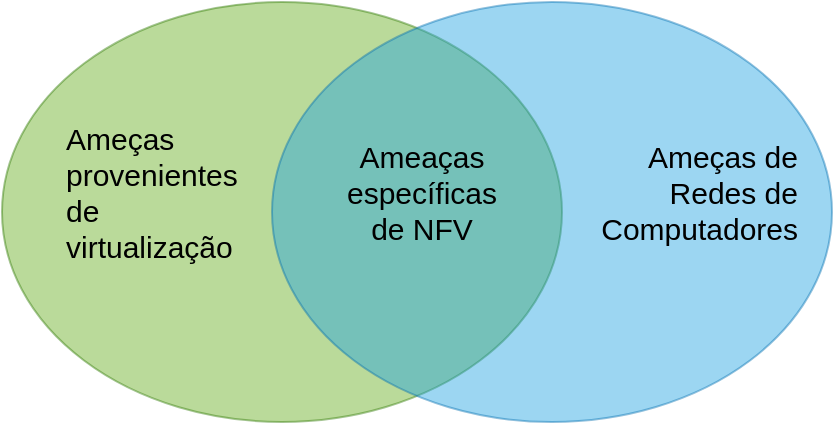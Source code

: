 <mxfile version="26.2.14">
  <diagram name="Page-1" id="5kHmbaEywlLiUc3tbFAb">
    <mxGraphModel dx="782" dy="454" grid="1" gridSize="10" guides="1" tooltips="1" connect="1" arrows="1" fold="1" page="1" pageScale="1" pageWidth="850" pageHeight="1100" math="0" shadow="0">
      <root>
        <mxCell id="0" />
        <mxCell id="1" parent="0" />
        <mxCell id="1h4kmJ8OA2bFtbsHchq4-3" value="" style="ellipse;whiteSpace=wrap;html=1;fillColor=#60a917;fontColor=#ffffff;strokeColor=#2D7600;opacity=43;" vertex="1" parent="1">
          <mxGeometry x="240" y="220" width="280" height="210" as="geometry" />
        </mxCell>
        <mxCell id="1h4kmJ8OA2bFtbsHchq4-5" value="" style="ellipse;whiteSpace=wrap;html=1;fillColor=#1ba1e2;fontColor=#ffffff;strokeColor=#006EAF;opacity=43;" vertex="1" parent="1">
          <mxGeometry x="375" y="220" width="280" height="210" as="geometry" />
        </mxCell>
        <mxCell id="1h4kmJ8OA2bFtbsHchq4-6" value="Ameças provenientes de virtualização" style="text;html=1;align=left;verticalAlign=middle;whiteSpace=wrap;rounded=0;fontSize=15;fontColor=light-dark(#000000,#FFFFFF);" vertex="1" parent="1">
          <mxGeometry x="270" y="300" width="60" height="30" as="geometry" />
        </mxCell>
        <mxCell id="1h4kmJ8OA2bFtbsHchq4-7" value="Ameças de Redes de Computadores" style="text;html=1;align=right;verticalAlign=middle;whiteSpace=wrap;rounded=0;fontSize=15;fontColor=light-dark(#000000,#FFFFFF);" vertex="1" parent="1">
          <mxGeometry x="580" y="300" width="60" height="30" as="geometry" />
        </mxCell>
        <mxCell id="1h4kmJ8OA2bFtbsHchq4-9" value="Ameaças específicas de NFV" style="text;html=1;align=center;verticalAlign=middle;whiteSpace=wrap;rounded=0;fontSize=15;fontColor=light-dark(#000000,#FFFFFF);" vertex="1" parent="1">
          <mxGeometry x="420" y="300" width="60" height="30" as="geometry" />
        </mxCell>
      </root>
    </mxGraphModel>
  </diagram>
</mxfile>
